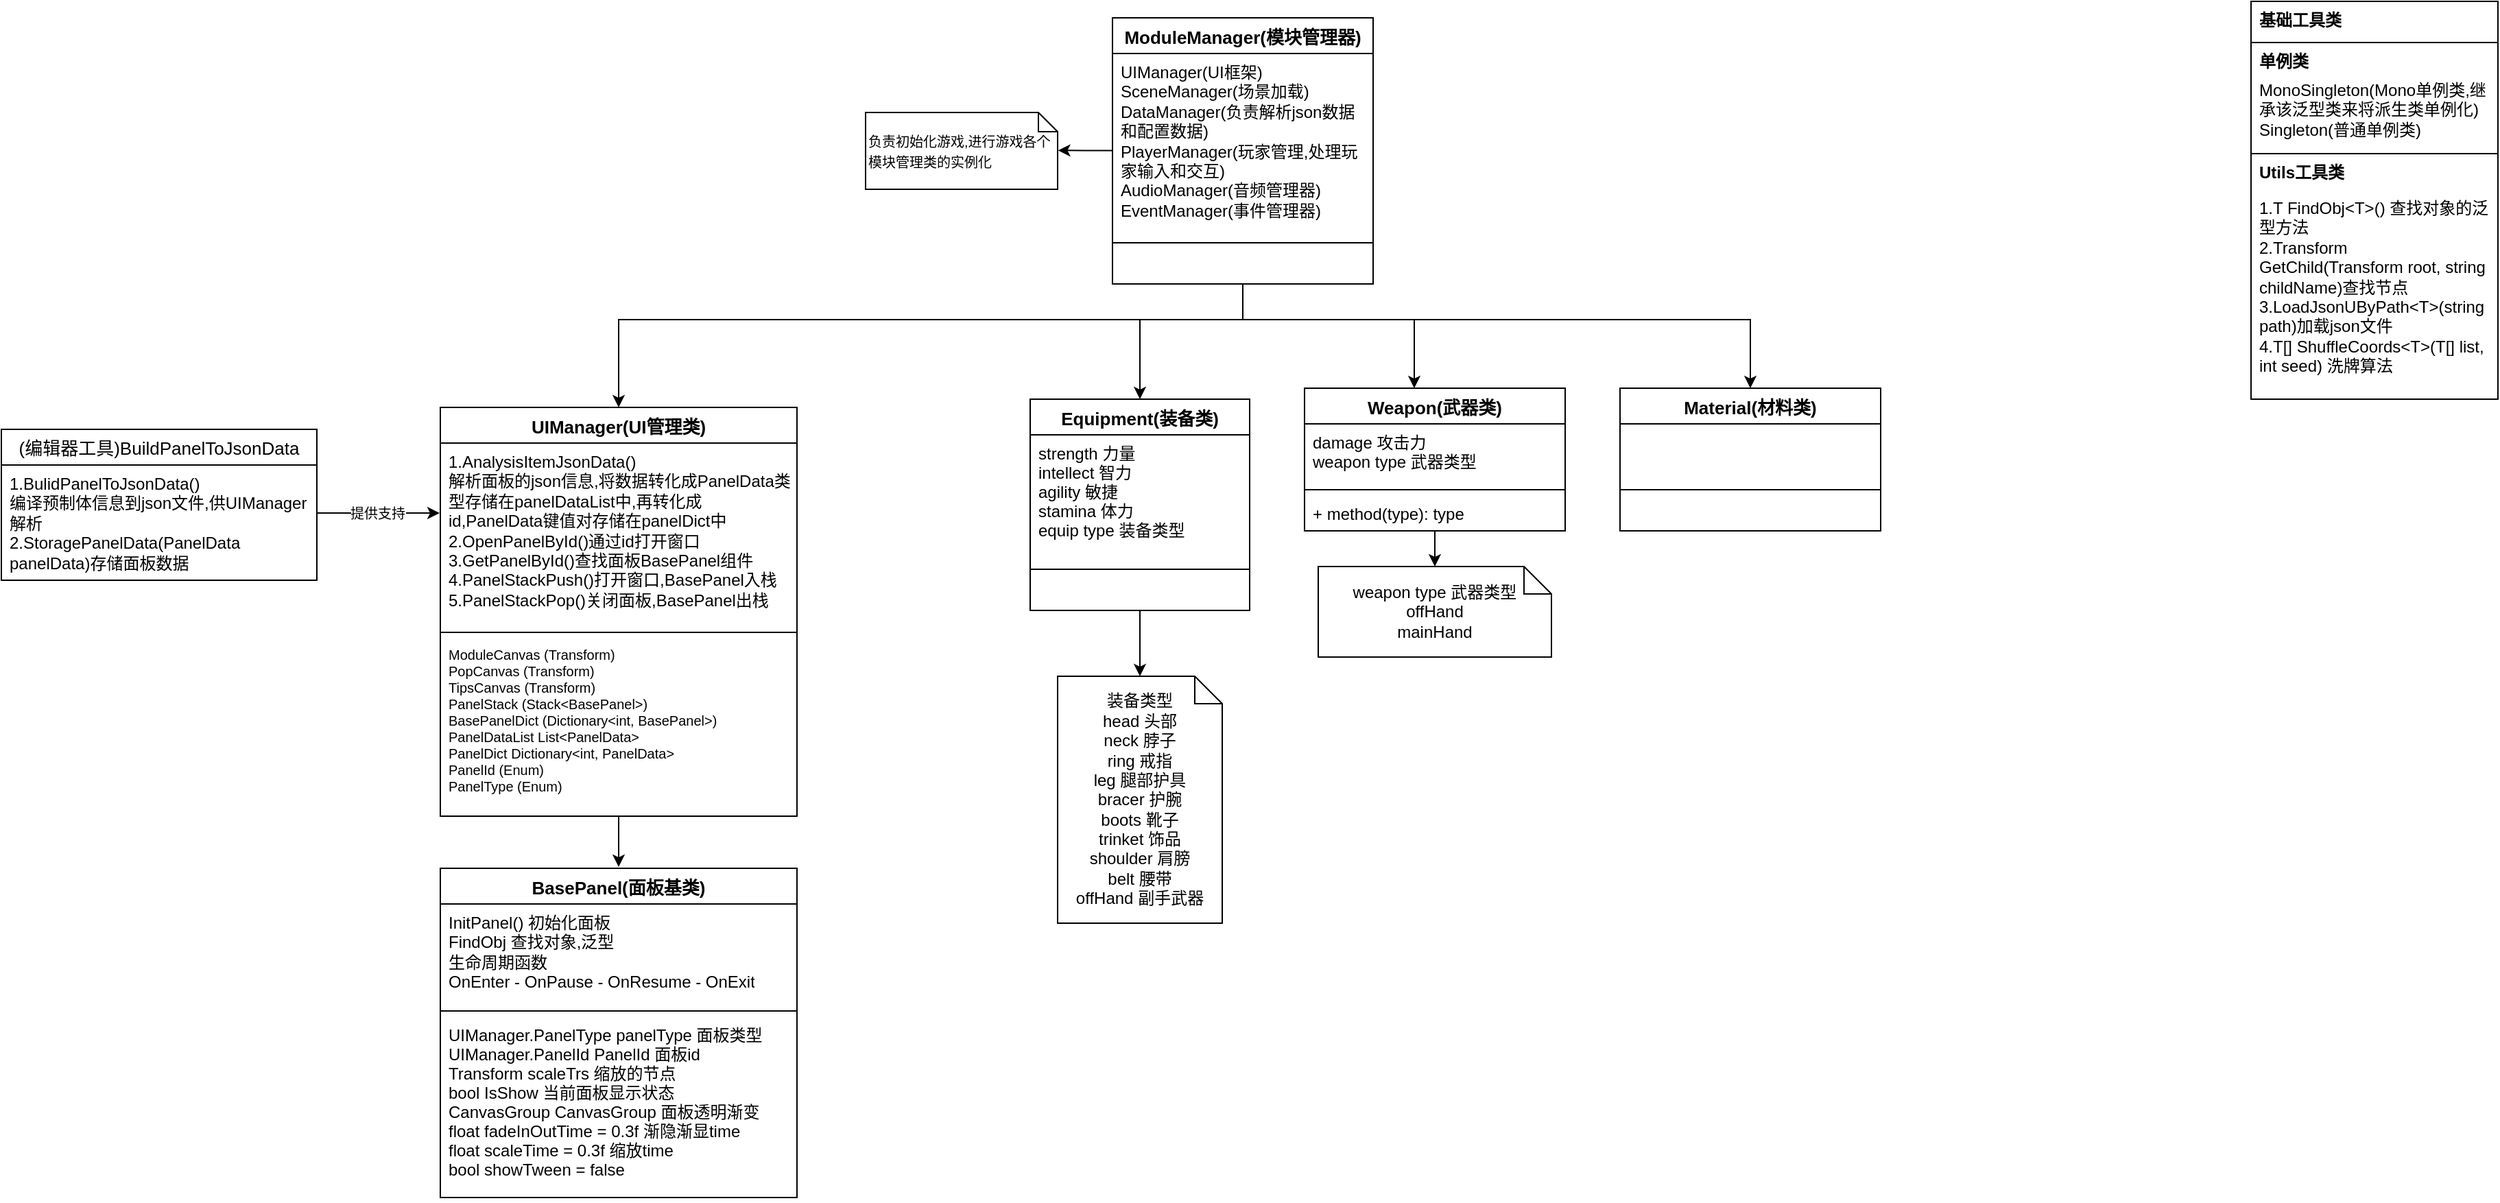 <mxfile version="14.6.6" type="device"><diagram id="ZgeXcxt-RcczMnQYIGHZ" name="Page-1"><mxGraphModel dx="2142" dy="723" grid="1" gridSize="10" guides="1" tooltips="1" connect="1" arrows="1" fold="1" page="1" pageScale="1" pageWidth="850" pageHeight="1100" math="0" shadow="0"><root><mxCell id="0"/><mxCell id="1" parent="0"/><mxCell id="dufxgDNVYpHI1OGXflw_-34" style="edgeStyle=orthogonalEdgeStyle;rounded=0;orthogonalLoop=1;jettySize=auto;html=1;" parent="1" source="dufxgDNVYpHI1OGXflw_-8" target="dufxgDNVYpHI1OGXflw_-30" edge="1"><mxGeometry relative="1" as="geometry"><Array as="points"><mxPoint x="455" y="360"/><mxPoint x="580" y="360"/></Array></mxGeometry></mxCell><mxCell id="dufxgDNVYpHI1OGXflw_-40" style="edgeStyle=orthogonalEdgeStyle;rounded=0;orthogonalLoop=1;jettySize=auto;html=1;" parent="1" source="dufxgDNVYpHI1OGXflw_-8" target="dufxgDNVYpHI1OGXflw_-36" edge="1"><mxGeometry relative="1" as="geometry"><Array as="points"><mxPoint x="455" y="360"/><mxPoint x="825" y="360"/></Array></mxGeometry></mxCell><mxCell id="j-RzL0DU3MNYRk3NxdLc-6" style="edgeStyle=orthogonalEdgeStyle;rounded=0;orthogonalLoop=1;jettySize=auto;html=1;entryX=1.002;entryY=0.494;entryDx=0;entryDy=0;entryPerimeter=0;fontSize=13;" edge="1" parent="1" source="dufxgDNVYpHI1OGXflw_-8" target="dufxgDNVYpHI1OGXflw_-13"><mxGeometry relative="1" as="geometry"><Array as="points"><mxPoint x="340" y="237"/></Array></mxGeometry></mxCell><mxCell id="j-RzL0DU3MNYRk3NxdLc-7" style="edgeStyle=orthogonalEdgeStyle;rounded=0;orthogonalLoop=1;jettySize=auto;html=1;entryX=0.5;entryY=0;entryDx=0;entryDy=0;fontSize=12;" edge="1" parent="1" source="dufxgDNVYpHI1OGXflw_-8" target="dufxgDNVYpHI1OGXflw_-14"><mxGeometry relative="1" as="geometry"><Array as="points"><mxPoint x="455" y="360"/><mxPoint y="360"/></Array></mxGeometry></mxCell><mxCell id="j-RzL0DU3MNYRk3NxdLc-8" style="edgeStyle=orthogonalEdgeStyle;rounded=0;orthogonalLoop=1;jettySize=auto;html=1;entryX=0.5;entryY=0;entryDx=0;entryDy=0;fontSize=12;" edge="1" parent="1" source="dufxgDNVYpHI1OGXflw_-8" target="dufxgDNVYpHI1OGXflw_-20"><mxGeometry relative="1" as="geometry"><Array as="points"><mxPoint x="455" y="360"/><mxPoint x="380" y="360"/></Array></mxGeometry></mxCell><mxCell id="dufxgDNVYpHI1OGXflw_-8" value="ModuleManager(模块管理器)" style="swimlane;fontStyle=1;align=center;verticalAlign=top;childLayout=stackLayout;horizontal=1;startSize=26;horizontalStack=0;resizeParent=1;resizeParentMax=0;resizeLast=0;collapsible=1;marginBottom=0;fontSize=13;" parent="1" vertex="1"><mxGeometry x="360" y="140" width="190" height="194" as="geometry"/></mxCell><mxCell id="dufxgDNVYpHI1OGXflw_-9" value="UIManager(UI框架)&#10;SceneManager(场景加载)&#10;DataManager(负责解析json数据和配置数据)&#10;PlayerManager(玩家管理,处理玩家输入和交互)&#10;AudioManager(音频管理器)&#10;EventManager(事件管理器)" style="text;strokeColor=none;fillColor=none;align=left;verticalAlign=top;spacingLeft=4;spacingRight=4;overflow=hidden;rotatable=0;points=[[0,0.5],[1,0.5]];portConstraint=eastwest;whiteSpace=wrap;fontSize=12;" parent="dufxgDNVYpHI1OGXflw_-8" vertex="1"><mxGeometry y="26" width="190" height="134" as="geometry"/></mxCell><mxCell id="dufxgDNVYpHI1OGXflw_-10" value="" style="line;strokeWidth=1;fillColor=none;align=left;verticalAlign=middle;spacingTop=-1;spacingLeft=3;spacingRight=3;rotatable=0;labelPosition=right;points=[];portConstraint=eastwest;" parent="dufxgDNVYpHI1OGXflw_-8" vertex="1"><mxGeometry y="160" width="190" height="8" as="geometry"/></mxCell><mxCell id="dufxgDNVYpHI1OGXflw_-11" value="&#10;&#10;" style="text;strokeColor=none;fillColor=none;align=left;verticalAlign=top;spacingLeft=4;spacingRight=4;overflow=hidden;rotatable=0;points=[[0,0.5],[1,0.5]];portConstraint=eastwest;" parent="dufxgDNVYpHI1OGXflw_-8" vertex="1"><mxGeometry y="168" width="190" height="26" as="geometry"/></mxCell><mxCell id="dufxgDNVYpHI1OGXflw_-13" value="&lt;font style=&quot;font-size: 10px&quot;&gt;负责初始化游戏,进行游戏各个模块管理类的实例化&lt;/font&gt;" style="shape=note;size=14;whiteSpace=wrap;html=1;align=left;" parent="1" vertex="1"><mxGeometry x="180" y="209" width="140" height="56" as="geometry"/></mxCell><mxCell id="j-RzL0DU3MNYRk3NxdLc-9" style="edgeStyle=orthogonalEdgeStyle;rounded=0;orthogonalLoop=1;jettySize=auto;html=1;fontSize=13;fontColor=#000000;" edge="1" parent="1" source="dufxgDNVYpHI1OGXflw_-14"><mxGeometry relative="1" as="geometry"><mxPoint y="759" as="targetPoint"/></mxGeometry></mxCell><mxCell id="dufxgDNVYpHI1OGXflw_-14" value="UIManager(UI管理类)" style="swimlane;fontStyle=1;align=center;verticalAlign=top;childLayout=stackLayout;horizontal=1;startSize=26;horizontalStack=0;resizeParent=1;resizeParentMax=0;resizeLast=0;collapsible=1;marginBottom=0;fontSize=13;" parent="1" vertex="1"><mxGeometry x="-130" y="424" width="260" height="298" as="geometry"/></mxCell><mxCell id="dufxgDNVYpHI1OGXflw_-15" value="1.AnalysisItemJsonData()&#10;解析面板的json信息,将数据转化成PanelData类型存储在panelDataList中,再转化成id,PanelData键值对存储在panelDict中&#10;2.OpenPanelById()通过id打开窗口&#10;3.GetPanelById()查找面板BasePanel组件&#10;4.PanelStackPush()打开窗口,BasePanel入栈&#10;5.PanelStackPop()关闭面板,BasePanel出栈" style="text;strokeColor=none;fillColor=none;align=left;verticalAlign=top;spacingLeft=4;spacingRight=4;overflow=hidden;rotatable=0;points=[[0,0.5],[1,0.5]];portConstraint=eastwest;whiteSpace=wrap;fontSize=12;" parent="dufxgDNVYpHI1OGXflw_-14" vertex="1"><mxGeometry y="26" width="260" height="134" as="geometry"/></mxCell><mxCell id="dufxgDNVYpHI1OGXflw_-16" value="" style="line;strokeWidth=1;fillColor=none;align=left;verticalAlign=middle;spacingTop=-1;spacingLeft=3;spacingRight=3;rotatable=0;labelPosition=right;points=[];portConstraint=eastwest;" parent="dufxgDNVYpHI1OGXflw_-14" vertex="1"><mxGeometry y="160" width="260" height="8" as="geometry"/></mxCell><mxCell id="dufxgDNVYpHI1OGXflw_-17" value="ModuleCanvas (Transform) &#10;PopCanvas (Transform)&#10;TipsCanvas (Transform)&#10;PanelStack (Stack&lt;BasePanel&gt;)&#10;BasePanelDict (Dictionary&lt;int, BasePanel&gt;)&#10;PanelDataList List&lt;PanelData&gt;&#10;PanelDict Dictionary&lt;int, PanelData&gt;&#10;PanelId (Enum)&#10;PanelType (Enum)" style="text;strokeColor=none;fillColor=none;align=left;verticalAlign=top;spacingLeft=4;spacingRight=4;overflow=hidden;rotatable=0;points=[[0,0.5],[1,0.5]];portConstraint=eastwest;fontSize=10;" parent="dufxgDNVYpHI1OGXflw_-14" vertex="1"><mxGeometry y="168" width="260" height="130" as="geometry"/></mxCell><mxCell id="bSa4SVL7BriI_gfOmRT2-1" style="edgeStyle=orthogonalEdgeStyle;rounded=0;orthogonalLoop=1;jettySize=auto;html=1;" parent="1" source="dufxgDNVYpHI1OGXflw_-20" target="dufxgDNVYpHI1OGXflw_-29" edge="1"><mxGeometry relative="1" as="geometry"/></mxCell><mxCell id="dufxgDNVYpHI1OGXflw_-20" value="Equipment(装备类)" style="swimlane;fontStyle=1;align=center;verticalAlign=top;childLayout=stackLayout;horizontal=1;startSize=26;horizontalStack=0;resizeParent=1;resizeParentMax=0;resizeLast=0;collapsible=1;marginBottom=0;fontSize=13;" parent="1" vertex="1"><mxGeometry x="300" y="418" width="160" height="154" as="geometry"/></mxCell><mxCell id="dufxgDNVYpHI1OGXflw_-21" value="strength 力量&#10;intellect 智力&#10;agility 敏捷&#10;stamina 体力&#10;equip type 装备类型" style="text;strokeColor=none;fillColor=none;align=left;verticalAlign=top;spacingLeft=4;spacingRight=4;overflow=hidden;rotatable=0;points=[[0,0.5],[1,0.5]];portConstraint=eastwest;" parent="dufxgDNVYpHI1OGXflw_-20" vertex="1"><mxGeometry y="26" width="160" height="94" as="geometry"/></mxCell><mxCell id="dufxgDNVYpHI1OGXflw_-22" value="" style="line;strokeWidth=1;fillColor=none;align=left;verticalAlign=middle;spacingTop=-1;spacingLeft=3;spacingRight=3;rotatable=0;labelPosition=right;points=[];portConstraint=eastwest;" parent="dufxgDNVYpHI1OGXflw_-20" vertex="1"><mxGeometry y="120" width="160" height="8" as="geometry"/></mxCell><mxCell id="dufxgDNVYpHI1OGXflw_-23" value="&#10;&#10;" style="text;strokeColor=none;fillColor=none;align=left;verticalAlign=top;spacingLeft=4;spacingRight=4;overflow=hidden;rotatable=0;points=[[0,0.5],[1,0.5]];portConstraint=eastwest;" parent="dufxgDNVYpHI1OGXflw_-20" vertex="1"><mxGeometry y="128" width="160" height="26" as="geometry"/></mxCell><mxCell id="dufxgDNVYpHI1OGXflw_-29" value="装备类型&lt;br&gt;head 头部&lt;br&gt;neck 脖子&lt;br&gt;ring 戒指&lt;br&gt;leg 腿部护具&lt;br&gt;bracer 护腕&lt;br&gt;boots 靴子&lt;br&gt;trinket 饰品&lt;br&gt;shoulder 肩膀&lt;br&gt;belt 腰带&lt;br&gt;offHand 副手武器" style="shape=note;size=20;whiteSpace=wrap;html=1;" parent="1" vertex="1"><mxGeometry x="320" y="620" width="120" height="180" as="geometry"/></mxCell><mxCell id="bSa4SVL7BriI_gfOmRT2-2" style="edgeStyle=orthogonalEdgeStyle;rounded=0;orthogonalLoop=1;jettySize=auto;html=1;" parent="1" source="dufxgDNVYpHI1OGXflw_-30" target="dufxgDNVYpHI1OGXflw_-35" edge="1"><mxGeometry relative="1" as="geometry"/></mxCell><mxCell id="dufxgDNVYpHI1OGXflw_-30" value="Weapon(武器类)" style="swimlane;fontStyle=1;align=center;verticalAlign=top;childLayout=stackLayout;horizontal=1;startSize=26;horizontalStack=0;resizeParent=1;resizeParentMax=0;resizeLast=0;collapsible=1;marginBottom=0;fontSize=13;" parent="1" vertex="1"><mxGeometry x="500" y="410" width="190" height="104" as="geometry"/></mxCell><mxCell id="dufxgDNVYpHI1OGXflw_-31" value="damage 攻击力&#10;weapon type 武器类型" style="text;strokeColor=none;fillColor=none;align=left;verticalAlign=top;spacingLeft=4;spacingRight=4;overflow=hidden;rotatable=0;points=[[0,0.5],[1,0.5]];portConstraint=eastwest;" parent="dufxgDNVYpHI1OGXflw_-30" vertex="1"><mxGeometry y="26" width="190" height="44" as="geometry"/></mxCell><mxCell id="dufxgDNVYpHI1OGXflw_-32" value="" style="line;strokeWidth=1;fillColor=none;align=left;verticalAlign=middle;spacingTop=-1;spacingLeft=3;spacingRight=3;rotatable=0;labelPosition=right;points=[];portConstraint=eastwest;" parent="dufxgDNVYpHI1OGXflw_-30" vertex="1"><mxGeometry y="70" width="190" height="8" as="geometry"/></mxCell><mxCell id="dufxgDNVYpHI1OGXflw_-33" value="+ method(type): type" style="text;strokeColor=none;fillColor=none;align=left;verticalAlign=top;spacingLeft=4;spacingRight=4;overflow=hidden;rotatable=0;points=[[0,0.5],[1,0.5]];portConstraint=eastwest;" parent="dufxgDNVYpHI1OGXflw_-30" vertex="1"><mxGeometry y="78" width="190" height="26" as="geometry"/></mxCell><mxCell id="dufxgDNVYpHI1OGXflw_-35" value="weapon type 武器类型&lt;br&gt;offHand&lt;br&gt;mainHand" style="shape=note;size=20;whiteSpace=wrap;html=1;" parent="1" vertex="1"><mxGeometry x="510" y="540" width="170" height="66" as="geometry"/></mxCell><mxCell id="dufxgDNVYpHI1OGXflw_-36" value="Material(材料类)" style="swimlane;fontStyle=1;align=center;verticalAlign=top;childLayout=stackLayout;horizontal=1;startSize=26;horizontalStack=0;resizeParent=1;resizeParentMax=0;resizeLast=0;collapsible=1;marginBottom=0;fontSize=13;" parent="1" vertex="1"><mxGeometry x="730" y="410" width="190" height="104" as="geometry"/></mxCell><mxCell id="dufxgDNVYpHI1OGXflw_-37" value="&#10;&#10;" style="text;strokeColor=none;fillColor=none;align=left;verticalAlign=top;spacingLeft=4;spacingRight=4;overflow=hidden;rotatable=0;points=[[0,0.5],[1,0.5]];portConstraint=eastwest;" parent="dufxgDNVYpHI1OGXflw_-36" vertex="1"><mxGeometry y="26" width="190" height="44" as="geometry"/></mxCell><mxCell id="dufxgDNVYpHI1OGXflw_-38" value="" style="line;strokeWidth=1;fillColor=none;align=left;verticalAlign=middle;spacingTop=-1;spacingLeft=3;spacingRight=3;rotatable=0;labelPosition=right;points=[];portConstraint=eastwest;" parent="dufxgDNVYpHI1OGXflw_-36" vertex="1"><mxGeometry y="70" width="190" height="8" as="geometry"/></mxCell><mxCell id="dufxgDNVYpHI1OGXflw_-39" value="&#10;&#10;" style="text;strokeColor=none;fillColor=none;align=left;verticalAlign=top;spacingLeft=4;spacingRight=4;overflow=hidden;rotatable=0;points=[[0,0.5],[1,0.5]];portConstraint=eastwest;" parent="dufxgDNVYpHI1OGXflw_-36" vertex="1"><mxGeometry y="78" width="190" height="26" as="geometry"/></mxCell><mxCell id="j-RzL0DU3MNYRk3NxdLc-2" value="BasePanel(面板基类)" style="swimlane;fontStyle=1;align=center;verticalAlign=top;childLayout=stackLayout;horizontal=1;startSize=26;horizontalStack=0;resizeParent=1;resizeParentMax=0;resizeLast=0;collapsible=1;marginBottom=0;fontSize=13;" vertex="1" parent="1"><mxGeometry x="-130" y="760" width="260" height="240" as="geometry"/></mxCell><mxCell id="j-RzL0DU3MNYRk3NxdLc-3" value="InitPanel() 初始化面板&#10;FindObj 查找对象,泛型&#10;生命周期函数&#10;OnEnter - OnPause - OnResume - OnExit&#10;" style="text;strokeColor=none;fillColor=none;align=left;verticalAlign=top;spacingLeft=4;spacingRight=4;overflow=hidden;rotatable=0;points=[[0,0.5],[1,0.5]];portConstraint=eastwest;whiteSpace=wrap;" vertex="1" parent="j-RzL0DU3MNYRk3NxdLc-2"><mxGeometry y="26" width="260" height="74" as="geometry"/></mxCell><mxCell id="j-RzL0DU3MNYRk3NxdLc-4" value="" style="line;strokeWidth=1;fillColor=none;align=left;verticalAlign=middle;spacingTop=-1;spacingLeft=3;spacingRight=3;rotatable=0;labelPosition=right;points=[];portConstraint=eastwest;" vertex="1" parent="j-RzL0DU3MNYRk3NxdLc-2"><mxGeometry y="100" width="260" height="8" as="geometry"/></mxCell><mxCell id="j-RzL0DU3MNYRk3NxdLc-5" value="UIManager.PanelType panelType 面板类型&#10;UIManager.PanelId PanelId 面板id&#10;Transform scaleTrs 缩放的节点&#10;bool IsShow 当前面板显示状态&#10;CanvasGroup CanvasGroup 面板透明渐变&#10;float fadeInOutTime = 0.3f 渐隐渐显time&#10;float scaleTime = 0.3f 缩放time&#10;bool showTween = false" style="text;strokeColor=none;fillColor=none;align=left;verticalAlign=top;spacingLeft=4;spacingRight=4;overflow=hidden;rotatable=0;points=[[0,0.5],[1,0.5]];portConstraint=eastwest;" vertex="1" parent="j-RzL0DU3MNYRk3NxdLc-2"><mxGeometry y="108" width="260" height="132" as="geometry"/></mxCell><mxCell id="j-RzL0DU3MNYRk3NxdLc-16" value="提供支持" style="edgeStyle=orthogonalEdgeStyle;rounded=0;orthogonalLoop=1;jettySize=auto;html=1;entryX=-0.002;entryY=0.381;entryDx=0;entryDy=0;entryPerimeter=0;fontSize=10;fontColor=#000000;" edge="1" parent="1" source="j-RzL0DU3MNYRk3NxdLc-21" target="dufxgDNVYpHI1OGXflw_-15"><mxGeometry relative="1" as="geometry"><mxPoint x="-240" y="447" as="sourcePoint"/><Array as="points"><mxPoint x="-210" y="501"/><mxPoint x="-210" y="501"/></Array></mxGeometry></mxCell><mxCell id="j-RzL0DU3MNYRk3NxdLc-20" value="(编辑器工具)BuildPanelToJsonData" style="swimlane;fontStyle=0;childLayout=stackLayout;horizontal=1;startSize=26;horizontalStack=0;resizeParent=1;resizeParentMax=0;resizeLast=0;collapsible=1;marginBottom=0;align=center;fontSize=13;fontColor=#000000;html=0;" vertex="1" parent="1"><mxGeometry x="-450" y="440" width="230" height="110" as="geometry"/></mxCell><mxCell id="j-RzL0DU3MNYRk3NxdLc-21" value="1.BulidPanelToJsonData()&#10;编译预制体信息到json文件,供UIManager解析&#10;2.StoragePanelData(PanelData panelData)存储面板数据" style="text;strokeColor=none;fillColor=none;spacingLeft=4;spacingRight=4;overflow=hidden;rotatable=0;points=[[0,0.5],[1,0.5]];portConstraint=eastwest;fontSize=12;whiteSpace=wrap;" vertex="1" parent="j-RzL0DU3MNYRk3NxdLc-20"><mxGeometry y="26" width="230" height="84" as="geometry"/></mxCell><mxCell id="j-RzL0DU3MNYRk3NxdLc-35" value="" style="html=1;fontSize=13;fontColor=#000000;align=left;" vertex="1" parent="1"><mxGeometry x="1190" y="239" width="180" height="179" as="geometry"/></mxCell><mxCell id="j-RzL0DU3MNYRk3NxdLc-36" value="Utils工具类" style="text;strokeColor=none;fillColor=none;spacingLeft=4;spacingRight=4;overflow=hidden;rotatable=0;points=[[0,0.5],[1,0.5]];portConstraint=eastwest;fontSize=12;whiteSpace=wrap;fontStyle=1" vertex="1" parent="1"><mxGeometry x="1190" y="239" width="180" height="30" as="geometry"/></mxCell><mxCell id="j-RzL0DU3MNYRk3NxdLc-37" value="" style="html=1;fontSize=13;fontColor=#000000;align=left;" vertex="1" parent="1"><mxGeometry x="1190" y="158" width="180" height="81" as="geometry"/></mxCell><mxCell id="j-RzL0DU3MNYRk3NxdLc-38" value="单例类" style="text;strokeColor=none;fillColor=none;spacingLeft=4;spacingRight=4;overflow=hidden;rotatable=0;points=[[0,0.5],[1,0.5]];portConstraint=eastwest;fontSize=12;whiteSpace=wrap;fontStyle=1" vertex="1" parent="1"><mxGeometry x="1190" y="158" width="180" height="30" as="geometry"/></mxCell><mxCell id="j-RzL0DU3MNYRk3NxdLc-39" value="MonoSingleton(Mono单例类,继承该泛型类来将派生类单例化)&#10;Singleton(普通单例类)" style="text;strokeColor=none;fillColor=none;spacingLeft=4;spacingRight=4;overflow=hidden;rotatable=0;points=[[0,0.5],[1,0.5]];portConstraint=eastwest;fontSize=12;whiteSpace=wrap;" vertex="1" parent="1"><mxGeometry x="1190" y="179" width="180" height="60" as="geometry"/></mxCell><mxCell id="j-RzL0DU3MNYRk3NxdLc-40" value="" style="html=1;fontSize=13;fontColor=#000000;align=left;" vertex="1" parent="1"><mxGeometry x="1190" y="128" width="180" height="30" as="geometry"/></mxCell><mxCell id="j-RzL0DU3MNYRk3NxdLc-41" value="基础工具类" style="text;strokeColor=none;fillColor=none;spacingLeft=4;spacingRight=4;overflow=hidden;rotatable=0;points=[[0,0.5],[1,0.5]];portConstraint=eastwest;fontSize=12;whiteSpace=wrap;fontStyle=1" vertex="1" parent="1"><mxGeometry x="1190" y="128" width="180" height="30" as="geometry"/></mxCell><mxCell id="j-RzL0DU3MNYRk3NxdLc-42" value="1.T FindObj&lt;T&gt;() 查找对象的泛型方法&#10;2.Transform GetChild(Transform root, string childName)查找节点&#10;3.LoadJsonUByPath&lt;T&gt;(string path)加载json文件&#10;4.T[] ShuffleCoords&lt;T&gt;(T[] list, int seed) 洗牌算法" style="text;strokeColor=none;fillColor=none;spacingLeft=4;spacingRight=4;overflow=hidden;rotatable=0;points=[[0,0.5],[1,0.5]];portConstraint=eastwest;fontSize=12;whiteSpace=wrap;fontStyle=0" vertex="1" parent="1"><mxGeometry x="1190" y="264.5" width="180" height="145.5" as="geometry"/></mxCell></root></mxGraphModel></diagram></mxfile>